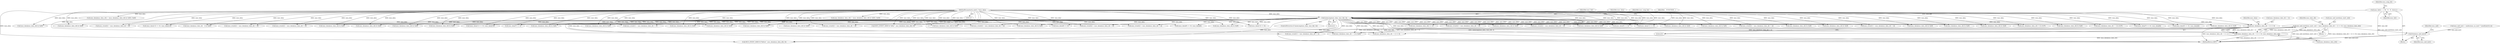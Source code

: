 digraph "0_wildmidi_660b513d99bced8783a4a5984ac2f742c74ebbdd_2@pointer" {
"1000338" [label="(Call,mus_mid_instr[mus_instr_cnt] = (mus_data[mus_data_ofs + 1] << 8) | mus_data[mus_data_ofs])"];
"1000342" [label="(Call,(mus_data[mus_data_ofs + 1] << 8) | mus_data[mus_data_ofs])"];
"1000343" [label="(Call,mus_data[mus_data_ofs + 1] << 8)"];
"1000227" [label="(Call,memcmp(mus_data, mus_hdr, 4))"];
"1000124" [label="(MethodParameterIn,uint8_t *mus_data)"];
"1000128" [label="(Call,mus_hdr[] = { 'M', 'U', 'S', 0x1A })"];
"1001315" [label="(Call,free(mus_mid_instr))"];
"1000354" [label="(Identifier,mus_data_ofs)"];
"1000228" [label="(Identifier,mus_data)"];
"1000705" [label="(Call,mus_data[mus_data_ofs] & 0x0f)"];
"1001204" [label="(Call,mus_data[mus_data_ofs++] & 0x7f)"];
"1000422" [label="(Call,mus_data[mus_data_ofs] & 0x0f)"];
"1000351" [label="(Identifier,mus_data)"];
"1000959" [label="(Call,mus_data[mus_data_ofs] & 0x0f)"];
"1001065" [label="(Call,mus_event[2] = mus_data[mus_data_ofs + 2])"];
"1001033" [label="(Call,mus_event[2] = mus_data[mus_data_ofs + 2])"];
"1000513" [label="(Call,mus_data[mus_data_ofs + 1] & 0x80)"];
"1000546" [label="(Call,mus_event[2] = mus_data[mus_data_ofs + 2])"];
"1000342" [label="(Call,(mus_data[mus_data_ofs + 1] << 8) | mus_data[mus_data_ofs])"];
"1001327" [label="(MethodReturn,RET)"];
"1000276" [label="(Call,mus_data[11] << 8)"];
"1000486" [label="(Call,mus_data[mus_data_ofs] & 0x0f)"];
"1000831" [label="(Call,mus_data[mus_data_ofs] & 0x0f)"];
"1000905" [label="(Call,mus_event[2] = mus_data[mus_data_ofs + 2])"];
"1000927" [label="(Call,mus_data[mus_data_ofs] & 0x0f)"];
"1000241" [label="(Identifier,mus_song_len)"];
"1000789" [label="(Call,mus_data[mus_data_ofs] & 0x0f)"];
"1000455" [label="(Call,mus_data[mus_data_ofs] & 0xf0)"];
"1000350" [label="(Call,mus_data[mus_data_ofs])"];
"1000226" [label="(ControlStructure,if (memcmp(mus_data, mus_hdr, 4)))"];
"1000602" [label="(Call,mus_data[mus_data_ofs] & 0x0f)"];
"1000344" [label="(Call,mus_data[mus_data_ofs + 1])"];
"1000863" [label="(Call,mus_data[mus_data_ofs] & 0x0f)"];
"1000242" [label="(Call,(mus_data[5] << 8) | mus_data[4])"];
"1000265" [label="(Call,mus_data[9] << 8)"];
"1000129" [label="(Identifier,mus_hdr)"];
"1000491" [label="(Call,mus_event[1] = mus_data[mus_data_ofs + 1])"];
"1000233" [label="(Identifier,__FUNCTION__)"];
"1001315" [label="(Call,free(mus_mid_instr))"];
"1000469" [label="(Call,mus_data[mus_data_ofs] >> 4)"];
"1000275" [label="(Call,(mus_data[11] << 8) | mus_data[10])"];
"1000991" [label="(Call,mus_data[mus_data_ofs] & 0x0f)"];
"1000229" [label="(Identifier,mus_hdr)"];
"1000450" [label="(Call,mus_data[mus_data_ofs] = (mus_data[mus_data_ofs] & 0xf0) | 0x0f)"];
"1000128" [label="(Call,mus_hdr[] = { 'M', 'U', 'S', 0x1A })"];
"1001210" [label="(Call,mus_data[mus_data_ofs - 1] & 0x80)"];
"1000126" [label="(Block,)"];
"1000582" [label="(Call,mus_data[mus_data_ofs] & 0x0f)"];
"1001129" [label="(Call,mus_event[2] = mus_data[mus_data_ofs + 2])"];
"1000132" [label="(Identifier,mus_song_ofs)"];
"1001316" [label="(Identifier,mus_mid_instr)"];
"1001319" [label="(Identifier,mus_mdi)"];
"1001097" [label="(Call,mus_event[2] = mus_data[mus_data_ofs + 2])"];
"1001001" [label="(Call,mus_event[2] = mus_data[mus_data_ofs + 2])"];
"1000337" [label="(Block,)"];
"1000563" [label="(Call,mus_data[mus_data_ofs] & 0x0f)"];
"1000443" [label="(Call,mus_data[mus_data_ofs] & 0x0f)"];
"1000539" [label="(Call,mus_data[mus_data_ofs + 1] & 0x7f)"];
"1000873" [label="(Call,mus_event[2] = mus_data[mus_data_ofs + 2])"];
"1000253" [label="(Call,(mus_data[7] << 8) | mus_data[6])"];
"1000630" [label="(Call,mus_data[mus_data_ofs + 1] << 6)"];
"1000254" [label="(Call,mus_data[7] << 8)"];
"1000349" [label="(Literal,8)"];
"1000530" [label="(Call,mus_data[mus_data_ofs] & 0x0f)"];
"1000937" [label="(Call,mus_event[2] = mus_data[mus_data_ofs + 2])"];
"1000339" [label="(Call,mus_mid_instr[mus_instr_cnt])"];
"1000414" [label="(Call,MUS_EVENT_DEBUG(\"Before\", mus_data[mus_data_ofs], 0))"];
"1000587" [label="(Call,mus_event[1] = mus_data[mus_data_ofs + 1])"];
"1000623" [label="(Call,mus_data[mus_data_ofs] & 0x0f)"];
"1000338" [label="(Call,mus_mid_instr[mus_instr_cnt] = (mus_data[mus_data_ofs + 1] << 8) | mus_data[mus_data_ofs])"];
"1000243" [label="(Call,mus_data[5] << 8)"];
"1000291" [label="(Call,mus_data[13] << 8)"];
"1000124" [label="(MethodParameterIn,uint8_t *mus_data)"];
"1001119" [label="(Call,mus_data[mus_data_ofs] & 0x0f)"];
"1000321" [label="(Call,mus_mid_instr = malloc(mus_no_instr * sizeof(uint16_t)))"];
"1001180" [label="(Call,mus_data[mus_data_ofs] & 0x80)"];
"1000895" [label="(Call,mus_data[mus_data_ofs] & 0x0f)"];
"1000227" [label="(Call,memcmp(mus_data, mus_hdr, 4))"];
"1001023" [label="(Call,mus_data[mus_data_ofs] & 0x0f)"];
"1000969" [label="(Call,mus_event[2] = mus_data[mus_data_ofs + 2])"];
"1000733" [label="(Call,mus_data[mus_data_ofs] & 0x0f)"];
"1000290" [label="(Call,(mus_data[13] << 8) | mus_data[12])"];
"1000230" [label="(Literal,4)"];
"1001055" [label="(Call,mus_data[mus_data_ofs] & 0x0f)"];
"1000429" [label="(Call,mus_data[mus_data_ofs] = (mus_data[mus_data_ofs] & 0xf0) | 0x09)"];
"1000461" [label="(Call,MUS_EVENT_DEBUG(\"After\", mus_data[mus_data_ofs], 0))"];
"1000677" [label="(Call,mus_data[mus_data_ofs] & 0x0f)"];
"1000264" [label="(Call,(mus_data[9] << 8) | mus_data[8])"];
"1000343" [label="(Call,mus_data[mus_data_ofs + 1] << 8)"];
"1000434" [label="(Call,mus_data[mus_data_ofs] & 0xf0)"];
"1000761" [label="(Call,mus_data[mus_data_ofs] & 0x0f)"];
"1000836" [label="(Call,mus_event[1] = mus_data[mus_data_ofs + 2])"];
"1001087" [label="(Call,mus_data[mus_data_ofs] & 0x0f)"];
"1000338" -> "1000337"  [label="AST: "];
"1000338" -> "1000342"  [label="CFG: "];
"1000339" -> "1000338"  [label="AST: "];
"1000342" -> "1000338"  [label="AST: "];
"1000354" -> "1000338"  [label="CFG: "];
"1000338" -> "1001327"  [label="DDG: mus_mid_instr[mus_instr_cnt]"];
"1000338" -> "1001327"  [label="DDG: (mus_data[mus_data_ofs + 1] << 8) | mus_data[mus_data_ofs]"];
"1000342" -> "1000338"  [label="DDG: mus_data[mus_data_ofs + 1] << 8"];
"1000342" -> "1000338"  [label="DDG: mus_data[mus_data_ofs]"];
"1000338" -> "1001315"  [label="DDG: mus_mid_instr[mus_instr_cnt]"];
"1000342" -> "1000350"  [label="CFG: "];
"1000343" -> "1000342"  [label="AST: "];
"1000350" -> "1000342"  [label="AST: "];
"1000342" -> "1001327"  [label="DDG: mus_data[mus_data_ofs + 1] << 8"];
"1000343" -> "1000342"  [label="DDG: mus_data[mus_data_ofs + 1]"];
"1000343" -> "1000342"  [label="DDG: 8"];
"1000227" -> "1000342"  [label="DDG: mus_data"];
"1000124" -> "1000342"  [label="DDG: mus_data"];
"1000342" -> "1000414"  [label="DDG: mus_data[mus_data_ofs]"];
"1000343" -> "1000349"  [label="CFG: "];
"1000344" -> "1000343"  [label="AST: "];
"1000349" -> "1000343"  [label="AST: "];
"1000351" -> "1000343"  [label="CFG: "];
"1000343" -> "1001327"  [label="DDG: mus_data[mus_data_ofs + 1]"];
"1000227" -> "1000343"  [label="DDG: mus_data"];
"1000124" -> "1000343"  [label="DDG: mus_data"];
"1000343" -> "1000491"  [label="DDG: mus_data[mus_data_ofs + 1]"];
"1000343" -> "1000513"  [label="DDG: mus_data[mus_data_ofs + 1]"];
"1000343" -> "1000630"  [label="DDG: mus_data[mus_data_ofs + 1]"];
"1000227" -> "1000226"  [label="AST: "];
"1000227" -> "1000230"  [label="CFG: "];
"1000228" -> "1000227"  [label="AST: "];
"1000229" -> "1000227"  [label="AST: "];
"1000230" -> "1000227"  [label="AST: "];
"1000233" -> "1000227"  [label="CFG: "];
"1000241" -> "1000227"  [label="CFG: "];
"1000227" -> "1001327"  [label="DDG: memcmp(mus_data, mus_hdr, 4)"];
"1000227" -> "1001327"  [label="DDG: mus_data"];
"1000227" -> "1001327"  [label="DDG: mus_hdr"];
"1000124" -> "1000227"  [label="DDG: mus_data"];
"1000128" -> "1000227"  [label="DDG: mus_hdr"];
"1000227" -> "1000243"  [label="DDG: mus_data"];
"1000227" -> "1000242"  [label="DDG: mus_data"];
"1000227" -> "1000254"  [label="DDG: mus_data"];
"1000227" -> "1000253"  [label="DDG: mus_data"];
"1000227" -> "1000265"  [label="DDG: mus_data"];
"1000227" -> "1000264"  [label="DDG: mus_data"];
"1000227" -> "1000276"  [label="DDG: mus_data"];
"1000227" -> "1000275"  [label="DDG: mus_data"];
"1000227" -> "1000291"  [label="DDG: mus_data"];
"1000227" -> "1000290"  [label="DDG: mus_data"];
"1000227" -> "1000414"  [label="DDG: mus_data"];
"1000227" -> "1000422"  [label="DDG: mus_data"];
"1000227" -> "1000434"  [label="DDG: mus_data"];
"1000227" -> "1000443"  [label="DDG: mus_data"];
"1000227" -> "1000455"  [label="DDG: mus_data"];
"1000227" -> "1000461"  [label="DDG: mus_data"];
"1000227" -> "1000469"  [label="DDG: mus_data"];
"1000227" -> "1000486"  [label="DDG: mus_data"];
"1000227" -> "1000491"  [label="DDG: mus_data"];
"1000227" -> "1000513"  [label="DDG: mus_data"];
"1000227" -> "1000530"  [label="DDG: mus_data"];
"1000227" -> "1000539"  [label="DDG: mus_data"];
"1000227" -> "1000546"  [label="DDG: mus_data"];
"1000227" -> "1000563"  [label="DDG: mus_data"];
"1000227" -> "1000582"  [label="DDG: mus_data"];
"1000227" -> "1000587"  [label="DDG: mus_data"];
"1000227" -> "1000602"  [label="DDG: mus_data"];
"1000227" -> "1000623"  [label="DDG: mus_data"];
"1000227" -> "1000630"  [label="DDG: mus_data"];
"1000227" -> "1000677"  [label="DDG: mus_data"];
"1000227" -> "1000705"  [label="DDG: mus_data"];
"1000227" -> "1000733"  [label="DDG: mus_data"];
"1000227" -> "1000761"  [label="DDG: mus_data"];
"1000227" -> "1000789"  [label="DDG: mus_data"];
"1000227" -> "1000831"  [label="DDG: mus_data"];
"1000227" -> "1000836"  [label="DDG: mus_data"];
"1000227" -> "1000863"  [label="DDG: mus_data"];
"1000227" -> "1000873"  [label="DDG: mus_data"];
"1000227" -> "1000895"  [label="DDG: mus_data"];
"1000227" -> "1000905"  [label="DDG: mus_data"];
"1000227" -> "1000927"  [label="DDG: mus_data"];
"1000227" -> "1000937"  [label="DDG: mus_data"];
"1000227" -> "1000959"  [label="DDG: mus_data"];
"1000227" -> "1000969"  [label="DDG: mus_data"];
"1000227" -> "1000991"  [label="DDG: mus_data"];
"1000227" -> "1001001"  [label="DDG: mus_data"];
"1000227" -> "1001023"  [label="DDG: mus_data"];
"1000227" -> "1001033"  [label="DDG: mus_data"];
"1000227" -> "1001055"  [label="DDG: mus_data"];
"1000227" -> "1001065"  [label="DDG: mus_data"];
"1000227" -> "1001087"  [label="DDG: mus_data"];
"1000227" -> "1001097"  [label="DDG: mus_data"];
"1000227" -> "1001119"  [label="DDG: mus_data"];
"1000227" -> "1001129"  [label="DDG: mus_data"];
"1000227" -> "1001180"  [label="DDG: mus_data"];
"1000227" -> "1001204"  [label="DDG: mus_data"];
"1000227" -> "1001210"  [label="DDG: mus_data"];
"1000124" -> "1000123"  [label="AST: "];
"1000124" -> "1001327"  [label="DDG: mus_data"];
"1000124" -> "1000243"  [label="DDG: mus_data"];
"1000124" -> "1000242"  [label="DDG: mus_data"];
"1000124" -> "1000254"  [label="DDG: mus_data"];
"1000124" -> "1000253"  [label="DDG: mus_data"];
"1000124" -> "1000265"  [label="DDG: mus_data"];
"1000124" -> "1000264"  [label="DDG: mus_data"];
"1000124" -> "1000276"  [label="DDG: mus_data"];
"1000124" -> "1000275"  [label="DDG: mus_data"];
"1000124" -> "1000291"  [label="DDG: mus_data"];
"1000124" -> "1000290"  [label="DDG: mus_data"];
"1000124" -> "1000414"  [label="DDG: mus_data"];
"1000124" -> "1000422"  [label="DDG: mus_data"];
"1000124" -> "1000429"  [label="DDG: mus_data"];
"1000124" -> "1000434"  [label="DDG: mus_data"];
"1000124" -> "1000443"  [label="DDG: mus_data"];
"1000124" -> "1000450"  [label="DDG: mus_data"];
"1000124" -> "1000455"  [label="DDG: mus_data"];
"1000124" -> "1000461"  [label="DDG: mus_data"];
"1000124" -> "1000469"  [label="DDG: mus_data"];
"1000124" -> "1000486"  [label="DDG: mus_data"];
"1000124" -> "1000491"  [label="DDG: mus_data"];
"1000124" -> "1000513"  [label="DDG: mus_data"];
"1000124" -> "1000530"  [label="DDG: mus_data"];
"1000124" -> "1000539"  [label="DDG: mus_data"];
"1000124" -> "1000546"  [label="DDG: mus_data"];
"1000124" -> "1000563"  [label="DDG: mus_data"];
"1000124" -> "1000582"  [label="DDG: mus_data"];
"1000124" -> "1000587"  [label="DDG: mus_data"];
"1000124" -> "1000602"  [label="DDG: mus_data"];
"1000124" -> "1000623"  [label="DDG: mus_data"];
"1000124" -> "1000630"  [label="DDG: mus_data"];
"1000124" -> "1000677"  [label="DDG: mus_data"];
"1000124" -> "1000705"  [label="DDG: mus_data"];
"1000124" -> "1000733"  [label="DDG: mus_data"];
"1000124" -> "1000761"  [label="DDG: mus_data"];
"1000124" -> "1000789"  [label="DDG: mus_data"];
"1000124" -> "1000831"  [label="DDG: mus_data"];
"1000124" -> "1000836"  [label="DDG: mus_data"];
"1000124" -> "1000863"  [label="DDG: mus_data"];
"1000124" -> "1000873"  [label="DDG: mus_data"];
"1000124" -> "1000895"  [label="DDG: mus_data"];
"1000124" -> "1000905"  [label="DDG: mus_data"];
"1000124" -> "1000927"  [label="DDG: mus_data"];
"1000124" -> "1000937"  [label="DDG: mus_data"];
"1000124" -> "1000959"  [label="DDG: mus_data"];
"1000124" -> "1000969"  [label="DDG: mus_data"];
"1000124" -> "1000991"  [label="DDG: mus_data"];
"1000124" -> "1001001"  [label="DDG: mus_data"];
"1000124" -> "1001023"  [label="DDG: mus_data"];
"1000124" -> "1001033"  [label="DDG: mus_data"];
"1000124" -> "1001055"  [label="DDG: mus_data"];
"1000124" -> "1001065"  [label="DDG: mus_data"];
"1000124" -> "1001087"  [label="DDG: mus_data"];
"1000124" -> "1001097"  [label="DDG: mus_data"];
"1000124" -> "1001119"  [label="DDG: mus_data"];
"1000124" -> "1001129"  [label="DDG: mus_data"];
"1000124" -> "1001180"  [label="DDG: mus_data"];
"1000124" -> "1001204"  [label="DDG: mus_data"];
"1000124" -> "1001210"  [label="DDG: mus_data"];
"1000128" -> "1000126"  [label="AST: "];
"1000128" -> "1000129"  [label="CFG: "];
"1000129" -> "1000128"  [label="AST: "];
"1000132" -> "1000128"  [label="CFG: "];
"1000128" -> "1001327"  [label="DDG: mus_hdr"];
"1001315" -> "1000126"  [label="AST: "];
"1001315" -> "1001316"  [label="CFG: "];
"1001316" -> "1001315"  [label="AST: "];
"1001319" -> "1001315"  [label="CFG: "];
"1001315" -> "1001327"  [label="DDG: mus_mid_instr"];
"1000321" -> "1001315"  [label="DDG: mus_mid_instr"];
}
